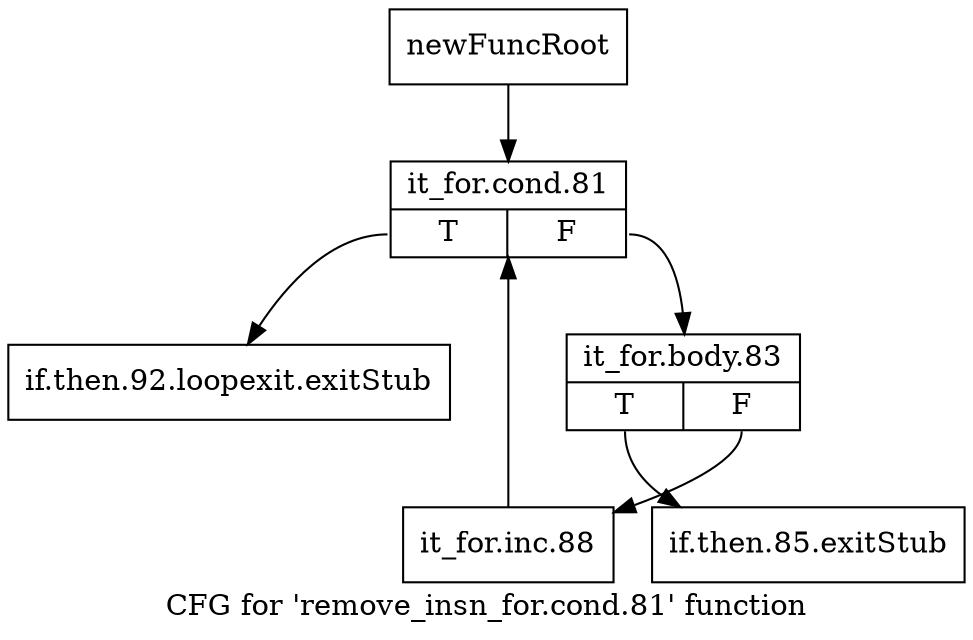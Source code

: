 digraph "CFG for 'remove_insn_for.cond.81' function" {
	label="CFG for 'remove_insn_for.cond.81' function";

	Node0xac68ee0 [shape=record,label="{newFuncRoot}"];
	Node0xac68ee0 -> Node0xac68fd0;
	Node0xac68f30 [shape=record,label="{if.then.92.loopexit.exitStub}"];
	Node0xac68f80 [shape=record,label="{if.then.85.exitStub}"];
	Node0xac68fd0 [shape=record,label="{it_for.cond.81|{<s0>T|<s1>F}}"];
	Node0xac68fd0:s0 -> Node0xac68f30;
	Node0xac68fd0:s1 -> Node0xac69020;
	Node0xac69020 [shape=record,label="{it_for.body.83|{<s0>T|<s1>F}}"];
	Node0xac69020:s0 -> Node0xac68f80;
	Node0xac69020:s1 -> Node0xac69070;
	Node0xac69070 [shape=record,label="{it_for.inc.88}"];
	Node0xac69070 -> Node0xac68fd0;
}
